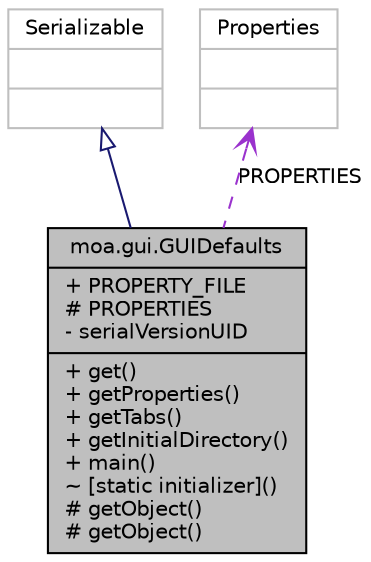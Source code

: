 digraph G
{
  edge [fontname="Helvetica",fontsize="10",labelfontname="Helvetica",labelfontsize="10"];
  node [fontname="Helvetica",fontsize="10",shape=record];
  Node1 [label="{moa.gui.GUIDefaults\n|+ PROPERTY_FILE\l# PROPERTIES\l- serialVersionUID\l|+ get()\l+ getProperties()\l+ getTabs()\l+ getInitialDirectory()\l+ main()\l~ [static initializer]()\l# getObject()\l# getObject()\l}",height=0.2,width=0.4,color="black", fillcolor="grey75", style="filled" fontcolor="black"];
  Node2 -> Node1 [dir=back,color="midnightblue",fontsize="10",style="solid",arrowtail="empty",fontname="Helvetica"];
  Node2 [label="{Serializable\n||}",height=0.2,width=0.4,color="grey75", fillcolor="white", style="filled"];
  Node3 -> Node1 [dir=back,color="darkorchid3",fontsize="10",style="dashed",label="PROPERTIES",arrowtail="open",fontname="Helvetica"];
  Node3 [label="{Properties\n||}",height=0.2,width=0.4,color="grey75", fillcolor="white", style="filled"];
}
